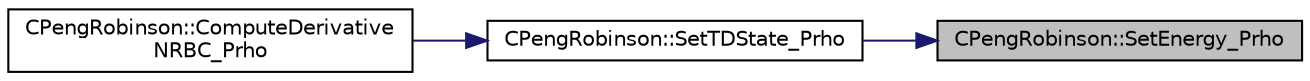 digraph "CPengRobinson::SetEnergy_Prho"
{
 // LATEX_PDF_SIZE
  edge [fontname="Helvetica",fontsize="10",labelfontname="Helvetica",labelfontsize="10"];
  node [fontname="Helvetica",fontsize="10",shape=record];
  rankdir="RL";
  Node1 [label="CPengRobinson::SetEnergy_Prho",height=0.2,width=0.4,color="black", fillcolor="grey75", style="filled", fontcolor="black",tooltip="Set the Dimensionless Energy using Pressure and Density."];
  Node1 -> Node2 [dir="back",color="midnightblue",fontsize="10",style="solid",fontname="Helvetica"];
  Node2 [label="CPengRobinson::SetTDState_Prho",height=0.2,width=0.4,color="black", fillcolor="white", style="filled",URL="$classCPengRobinson.html#ae30277cdfc4a369da21988eb3c7fe235",tooltip="Set the Dimensionless State using Pressure and Density."];
  Node2 -> Node3 [dir="back",color="midnightblue",fontsize="10",style="solid",fontname="Helvetica"];
  Node3 [label="CPengRobinson::ComputeDerivative\lNRBC_Prho",height=0.2,width=0.4,color="black", fillcolor="white", style="filled",URL="$classCPengRobinson.html#acfedb20086ab07a828a8b5bcfe91aab0",tooltip="compute some derivatives of enthalpy and entropy needed for subsonic inflow BC"];
}
